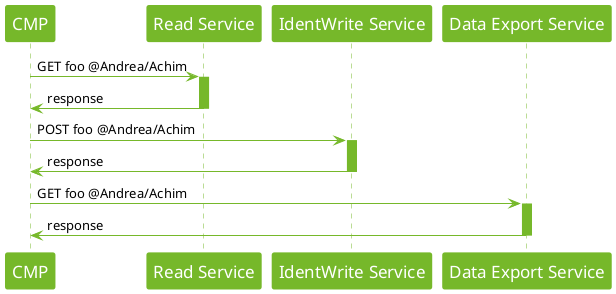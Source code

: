 @startuml

skinparam sequence {
	ArrowColor #76b82a
	ActorBorderColor #76b82a
    ActorBackgroundColor #FFF
	ActorFontColor #000
    ActorFontName Arial
	ActorFontSize 17

	LifeLineBorderColor #76b82a
	LifeLineBackgroundColor #76b82a
	
	ParticipantBorderColor #76b82a
	ParticipantBackgroundColor #76b82a
	ParticipantFontName Arial
	ParticipantFontSize 17
	ParticipantFontColor #FFF

}

participant  "CMP" as cmp
participant  "Read Service" as rs
participant  "IdentWrite Service" as ws
participant  "Data Export Service" as des

cmp -> rs : GET foo @Andrea/Achim
activate rs
rs -> cmp : response
deactivate rs
cmp -> ws : POST foo @Andrea/Achim
activate ws
ws -> cmp : response
deactivate ws
cmp -> des : GET foo @Andrea/Achim
activate des
des -> cmp : response
deactivate des
@enduml
